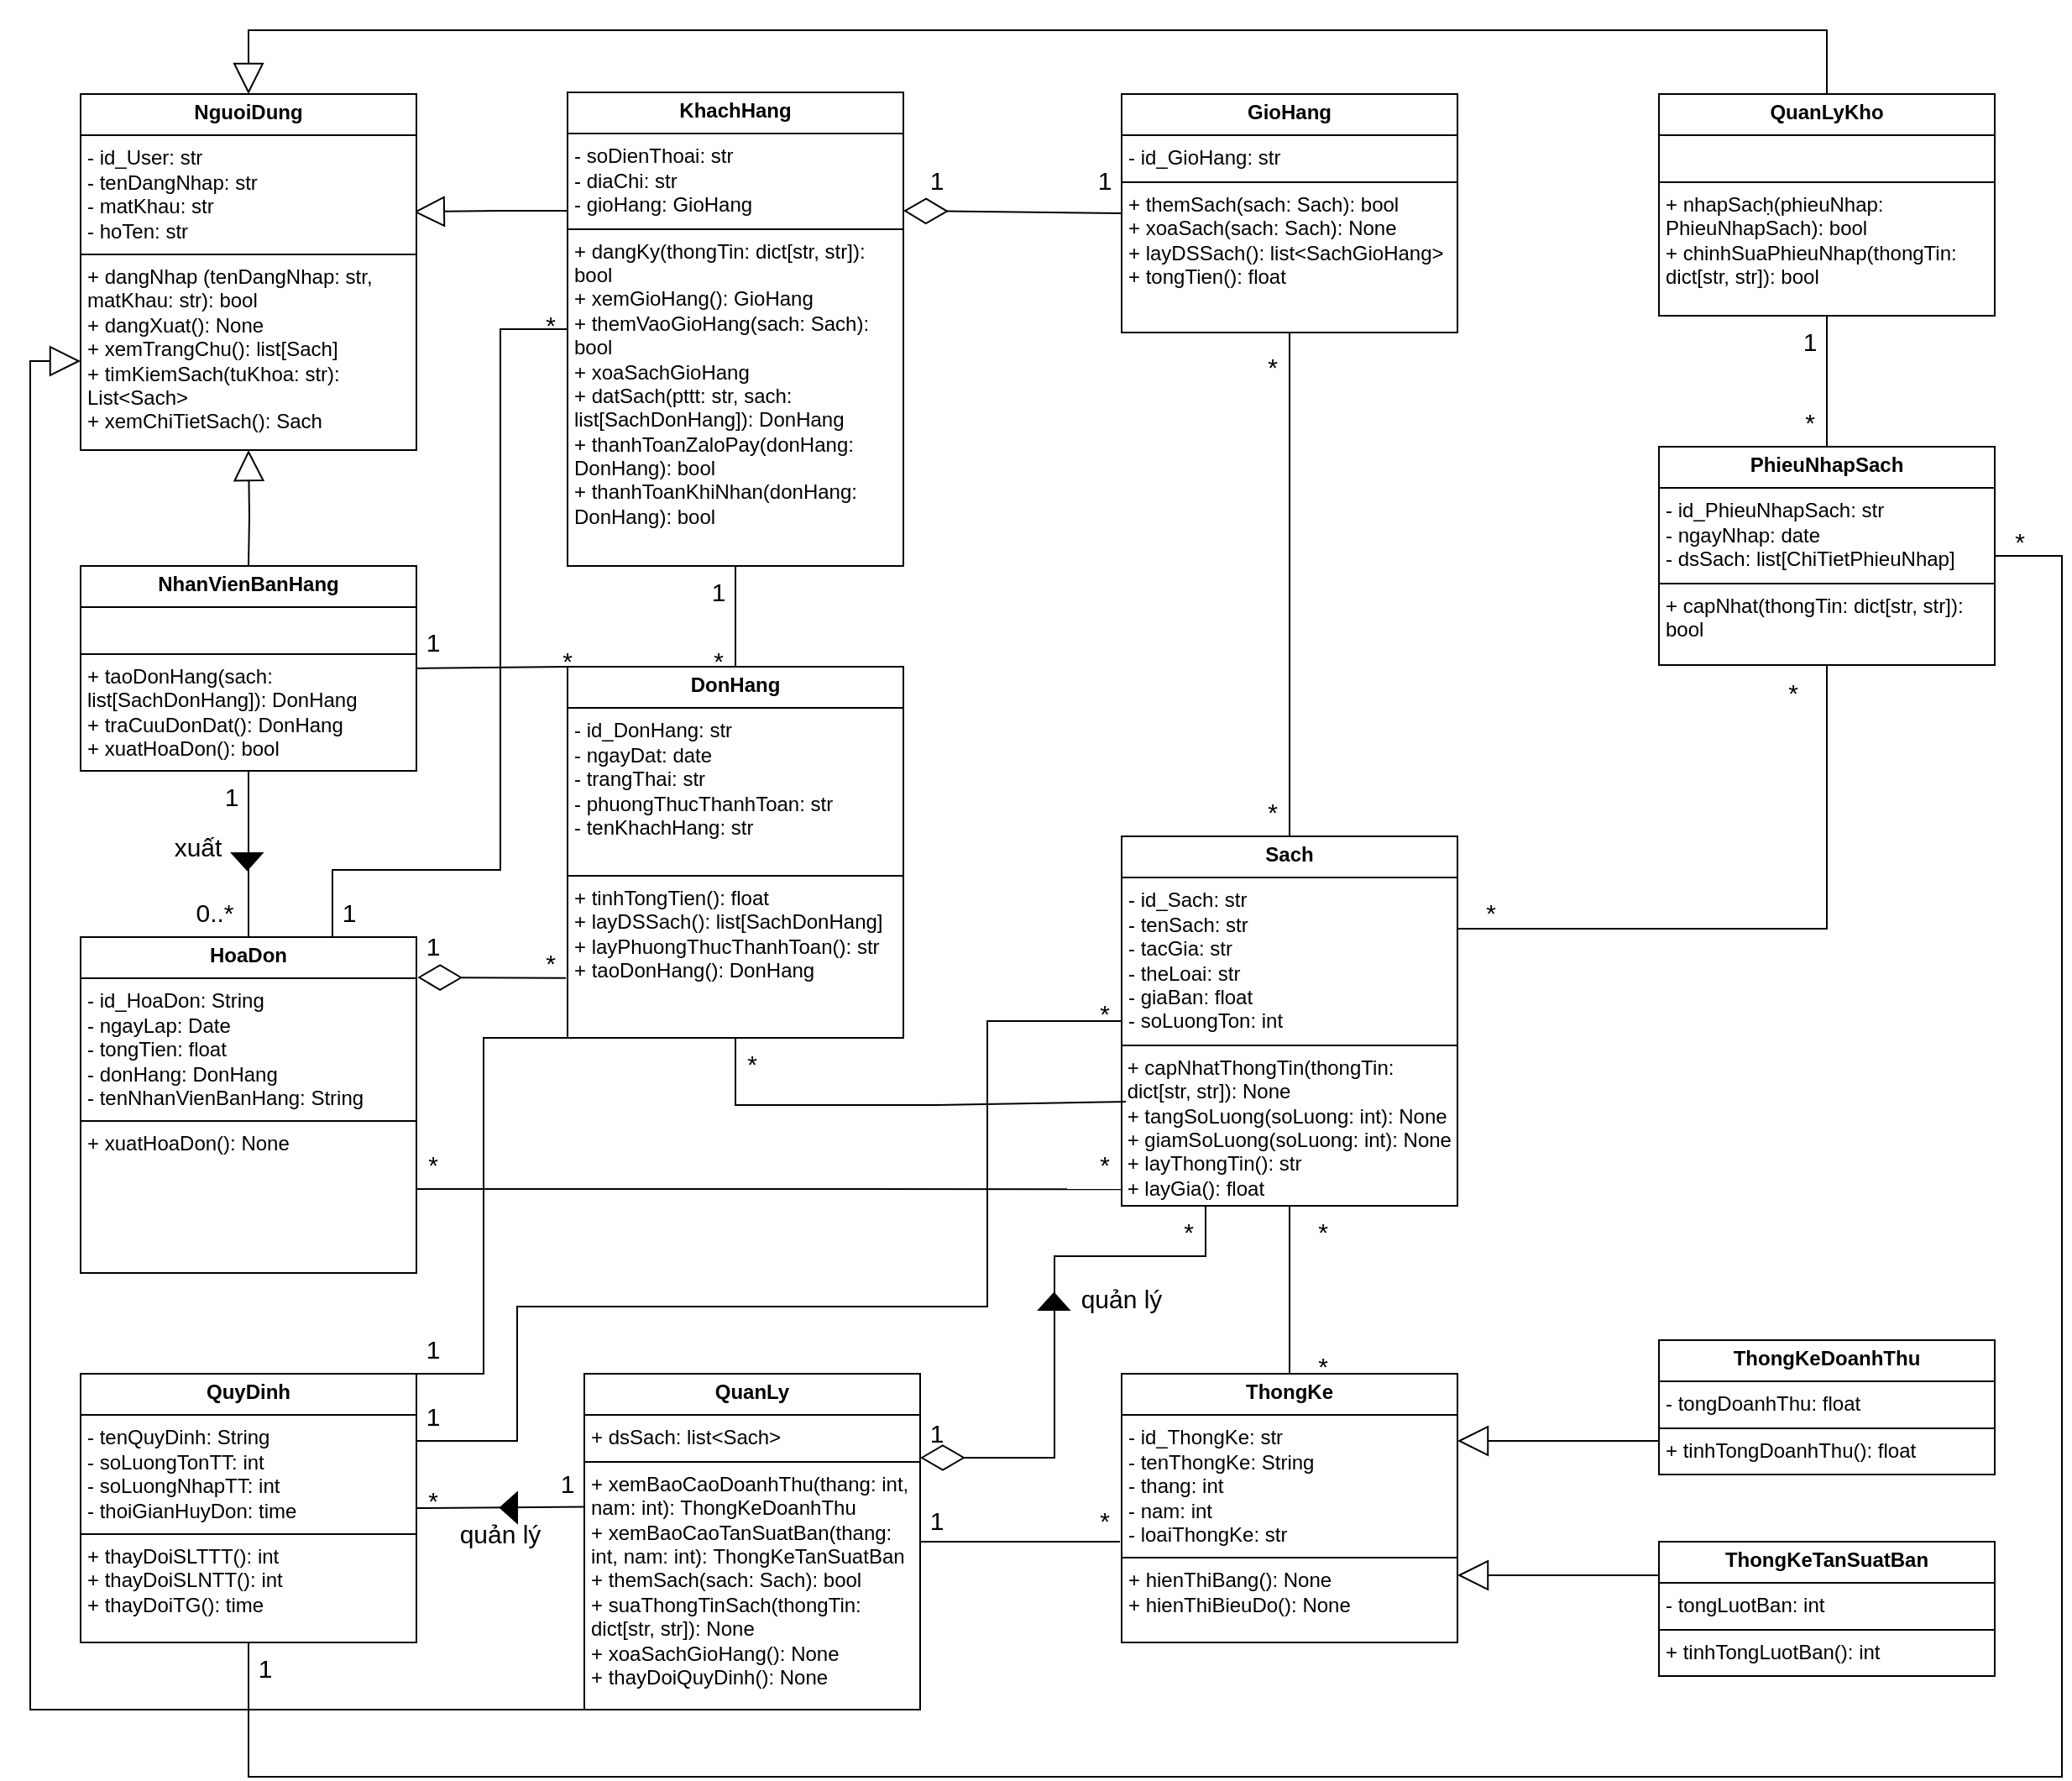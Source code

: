 <mxfile version="26.2.2">
  <diagram id="C5RBs43oDa-KdzZeNtuy" name="Page-1">
    <mxGraphModel dx="-603" dy="688" grid="1" gridSize="10" guides="1" tooltips="1" connect="1" arrows="1" fold="1" page="1" pageScale="1" pageWidth="827" pageHeight="1169" math="0" shadow="0">
      <root>
        <mxCell id="WIyWlLk6GJQsqaUBKTNV-0" />
        <mxCell id="WIyWlLk6GJQsqaUBKTNV-1" parent="WIyWlLk6GJQsqaUBKTNV-0" />
        <mxCell id="4vgag1LEd354TFs-YVUa-22" value="" style="shape=mxgraph.arrows2.wedgeArrow;html=1;bendable=0;startWidth=9;fillColor=strokeColor;defaultFillColor=invert;defaultGradientColor=invert;rounded=0;" parent="WIyWlLk6GJQsqaUBKTNV-1" edge="1">
          <mxGeometry width="100" height="100" relative="1" as="geometry">
            <mxPoint x="1849.17" y="570" as="sourcePoint" />
            <mxPoint x="1849.223" y="580" as="targetPoint" />
          </mxGeometry>
        </mxCell>
        <mxCell id="xS5LXx1YeY_dAVBqfywL-6" style="edgeStyle=orthogonalEdgeStyle;rounded=0;orthogonalLoop=1;jettySize=auto;html=1;endArrow=block;endFill=0;endSize=16;exitX=0;exitY=0.25;exitDx=0;exitDy=0;entryX=0.992;entryY=0.331;entryDx=0;entryDy=0;entryPerimeter=0;" parent="WIyWlLk6GJQsqaUBKTNV-1" source="xS5LXx1YeY_dAVBqfywL-2" target="xS5LXx1YeY_dAVBqfywL-0" edge="1">
          <mxGeometry relative="1" as="geometry">
            <mxPoint x="2087" y="160" as="sourcePoint" />
            <mxPoint x="1972" y="160" as="targetPoint" />
          </mxGeometry>
        </mxCell>
        <mxCell id="xS5LXx1YeY_dAVBqfywL-0" value="&lt;p style=&quot;margin:0px;margin-top:4px;text-align:center;&quot;&gt;&lt;b&gt;NguoiDung&lt;/b&gt;&lt;/p&gt;&lt;hr size=&quot;1&quot; style=&quot;border-style:solid;&quot;&gt;&lt;p style=&quot;margin:0px;margin-left:4px;&quot;&gt;- id_User: str&lt;/p&gt;&lt;p style=&quot;margin:0px;margin-left:4px;&quot;&gt;- tenDangNhap:&amp;nbsp;&lt;span style=&quot;background-color: transparent; color: light-dark(rgb(0, 0, 0), rgb(255, 255, 255));&quot;&gt;str&lt;/span&gt;&lt;/p&gt;&lt;p style=&quot;margin:0px;margin-left:4px;&quot;&gt;- matKhau:&amp;nbsp;&lt;span style=&quot;background-color: transparent; color: light-dark(rgb(0, 0, 0), rgb(255, 255, 255));&quot;&gt;str&lt;/span&gt;&lt;/p&gt;&lt;p style=&quot;margin: 0px 0px 0px 4px;&quot;&gt;- hoTen:&amp;nbsp;&lt;span style=&quot;background-color: transparent; color: light-dark(rgb(0, 0, 0), rgb(255, 255, 255));&quot;&gt;str&lt;/span&gt;&lt;/p&gt;&lt;hr size=&quot;1&quot; style=&quot;border-style:solid;&quot;&gt;&lt;p style=&quot;margin:0px;margin-left:4px;&quot;&gt;+ dangNhap (tenDangNhap: str, matKhau: str): bool&lt;/p&gt;&lt;p style=&quot;margin:0px;margin-left:4px;&quot;&gt;+ dangXuat(): None&lt;/p&gt;&lt;p style=&quot;margin:0px;margin-left:4px;&quot;&gt;+ xemTrangChu(): list[Sach]&lt;/p&gt;&lt;p style=&quot;margin:0px;margin-left:4px;&quot;&gt;+ timKiemSach(tuKhoa: str): List&amp;lt;Sach&amp;gt;&lt;/p&gt;&lt;p style=&quot;margin:0px;margin-left:4px;&quot;&gt;+ xemChiTietSach(): Sach&lt;/p&gt;&lt;p style=&quot;margin:0px;margin-left:4px;&quot;&gt;&lt;br&gt;&lt;/p&gt;" style="verticalAlign=top;align=left;overflow=fill;html=1;whiteSpace=wrap;" parent="WIyWlLk6GJQsqaUBKTNV-1" vertex="1">
          <mxGeometry x="1750" y="118" width="200" height="212" as="geometry" />
        </mxCell>
        <mxCell id="xS5LXx1YeY_dAVBqfywL-2" value="&lt;p style=&quot;margin:0px;margin-top:4px;text-align:center;&quot;&gt;&lt;b&gt;KhachHang&lt;/b&gt;&lt;/p&gt;&lt;hr size=&quot;1&quot; style=&quot;border-style:solid;&quot;&gt;&lt;p style=&quot;margin:0px;margin-left:4px;&quot;&gt;&lt;span style=&quot;background-color: transparent; color: light-dark(rgb(0, 0, 0), rgb(255, 255, 255));&quot;&gt;- soDienThoai:&amp;nbsp;&lt;/span&gt;&lt;span style=&quot;background-color: transparent; color: light-dark(rgb(0, 0, 0), rgb(255, 255, 255));&quot;&gt;str&lt;/span&gt;&lt;/p&gt;&lt;p style=&quot;margin:0px;margin-left:4px;&quot;&gt;- diaChi:&amp;nbsp;&lt;span style=&quot;background-color: transparent; color: light-dark(rgb(0, 0, 0), rgb(255, 255, 255));&quot;&gt;str&lt;/span&gt;&lt;/p&gt;&lt;p style=&quot;margin:0px;margin-left:4px;&quot;&gt;- gioHang: GioHang&lt;/p&gt;&lt;hr size=&quot;1&quot; style=&quot;border-style:solid;&quot;&gt;&lt;p style=&quot;margin:0px;margin-left:4px;&quot;&gt;+ dangKy(thongTin: dict[str, str]): bool&lt;/p&gt;&lt;p style=&quot;margin:0px;margin-left:4px;&quot;&gt;+ xemGioHang(): GioHang&lt;/p&gt;&lt;p style=&quot;margin:0px;margin-left:4px;&quot;&gt;+ themVaoGioHang(sach: Sach): bool&lt;/p&gt;&lt;p style=&quot;margin:0px;margin-left:4px;&quot;&gt;+ xoaSachGioHang&lt;/p&gt;&lt;p style=&quot;margin:0px;margin-left:4px;&quot;&gt;+ datSach(&lt;span style=&quot;background-color: transparent; color: light-dark(rgb(0, 0, 0), rgb(255, 255, 255));&quot;&gt;pttt: str,&amp;nbsp;&lt;/span&gt;&lt;span style=&quot;background-color: transparent; color: light-dark(rgb(0, 0, 0), rgb(255, 255, 255));&quot;&gt;sach: list[SachDonHang]&lt;/span&gt;&lt;span style=&quot;background-color: transparent; color: light-dark(rgb(0, 0, 0), rgb(255, 255, 255));&quot;&gt;): DonHang&lt;/span&gt;&lt;/p&gt;&lt;p style=&quot;margin:0px;margin-left:4px;&quot;&gt;+ thanhToanZaloPay(donHang: DonHang): bool&lt;/p&gt;&lt;p style=&quot;margin:0px;margin-left:4px;&quot;&gt;+ thanhToanKhiNhan(donHang: DonHang): bool&amp;nbsp;&lt;/p&gt;" style="verticalAlign=top;align=left;overflow=fill;html=1;whiteSpace=wrap;" parent="WIyWlLk6GJQsqaUBKTNV-1" vertex="1">
          <mxGeometry x="2040" y="117" width="200" height="282" as="geometry" />
        </mxCell>
        <mxCell id="xS5LXx1YeY_dAVBqfywL-7" value="&lt;p style=&quot;margin:0px;margin-top:4px;text-align:center;&quot;&gt;&lt;b&gt;GioHang&lt;/b&gt;&lt;/p&gt;&lt;hr size=&quot;1&quot; style=&quot;border-style:solid;&quot;&gt;&lt;p style=&quot;margin:0px;margin-left:4px;&quot;&gt;- id_GioHang:&amp;nbsp;&lt;span style=&quot;background-color: transparent; color: light-dark(rgb(0, 0, 0), rgb(255, 255, 255));&quot;&gt;str&lt;/span&gt;&lt;/p&gt;&lt;hr size=&quot;1&quot; style=&quot;border-style:solid;&quot;&gt;&lt;p style=&quot;margin:0px;margin-left:4px;&quot;&gt;+ themSach(sach: Sach): bool&lt;/p&gt;&lt;p style=&quot;margin:0px;margin-left:4px;&quot;&gt;+ xoaSach(sach: Sach):&amp;nbsp;&lt;span style=&quot;background-color: transparent; color: light-dark(rgb(0, 0, 0), rgb(255, 255, 255));&quot;&gt;None&amp;nbsp;&lt;/span&gt;&lt;/p&gt;&lt;p style=&quot;margin:0px;margin-left:4px;&quot;&gt;+ layDSSach(): list&amp;lt;SachGioHang&amp;gt;&lt;/p&gt;&lt;p style=&quot;margin:0px;margin-left:4px;&quot;&gt;+ tongTien(): float&lt;/p&gt;" style="verticalAlign=top;align=left;overflow=fill;html=1;whiteSpace=wrap;" parent="WIyWlLk6GJQsqaUBKTNV-1" vertex="1">
          <mxGeometry x="2370" y="118" width="200" height="142" as="geometry" />
        </mxCell>
        <mxCell id="xS5LXx1YeY_dAVBqfywL-9" value="&lt;p style=&quot;margin:0px;margin-top:4px;text-align:center;&quot;&gt;&lt;b&gt;Sach&lt;/b&gt;&lt;/p&gt;&lt;hr size=&quot;1&quot; style=&quot;border-style:solid;&quot;&gt;&lt;p style=&quot;margin:0px;margin-left:4px;&quot;&gt;- id_Sach: str&lt;/p&gt;&lt;p style=&quot;margin:0px;margin-left:4px;&quot;&gt;- tenSach: str&lt;/p&gt;&lt;p style=&quot;margin:0px;margin-left:4px;&quot;&gt;- tacGia: str&lt;/p&gt;&lt;p style=&quot;margin:0px;margin-left:4px;&quot;&gt;- theLoai: str&lt;/p&gt;&lt;p style=&quot;margin:0px;margin-left:4px;&quot;&gt;- giaBan: float&lt;/p&gt;&lt;p style=&quot;margin:0px;margin-left:4px;&quot;&gt;- soLuongTon: int&lt;/p&gt;&lt;hr size=&quot;1&quot; style=&quot;border-style:solid;&quot;&gt;&lt;span style=&quot;background-color: transparent; color: light-dark(rgb(0, 0, 0), rgb(255, 255, 255));&quot;&gt;&amp;nbsp;+ capNhatThongTin(thongTin:&amp;nbsp; &amp;nbsp;dict[str, str]): None&lt;/span&gt;&lt;div&gt;&lt;span style=&quot;background-color: transparent; color: light-dark(rgb(0, 0, 0), rgb(255, 255, 255));&quot;&gt;&amp;nbsp;+ tangSoLuong(soLuong: int): None&lt;/span&gt;&lt;/div&gt;&lt;div&gt;&lt;span style=&quot;background-color: transparent; color: light-dark(rgb(0, 0, 0), rgb(255, 255, 255));&quot;&gt;&amp;nbsp;+ giamSoLuong(soLuong: int): None&lt;/span&gt;&lt;/div&gt;&lt;div&gt;&lt;span style=&quot;background-color: transparent; color: light-dark(rgb(0, 0, 0), rgb(255, 255, 255));&quot;&gt;&amp;nbsp;+ layThongTin(): str&lt;/span&gt;&lt;/div&gt;&lt;div&gt;&lt;span style=&quot;background-color: transparent; color: light-dark(rgb(0, 0, 0), rgb(255, 255, 255));&quot;&gt;&amp;nbsp;+ layGia(): float&lt;/span&gt;&lt;ul data-end=&quot;1750&quot; data-start=&quot;1565&quot;&gt;&lt;br&gt;&lt;/ul&gt;&lt;/div&gt;" style="verticalAlign=top;align=left;overflow=fill;html=1;whiteSpace=wrap;" parent="WIyWlLk6GJQsqaUBKTNV-1" vertex="1">
          <mxGeometry x="2370" y="560" width="200" height="220" as="geometry" />
        </mxCell>
        <mxCell id="xS5LXx1YeY_dAVBqfywL-10" value="&lt;p style=&quot;margin:0px;margin-top:4px;text-align:center;&quot;&gt;&lt;b&gt;DonHang&lt;/b&gt;&lt;/p&gt;&lt;hr size=&quot;1&quot; style=&quot;border-style:solid;&quot;&gt;&lt;p style=&quot;margin:0px;margin-left:4px;&quot;&gt;- id_DonHang: str&lt;br&gt;&lt;/p&gt;&lt;p style=&quot;margin:0px;margin-left:4px;&quot;&gt;- ngayDat: date&lt;/p&gt;&lt;p style=&quot;margin:0px;margin-left:4px;&quot;&gt;- trangThai:&amp;nbsp;&lt;span style=&quot;background-color: transparent; color: light-dark(rgb(0, 0, 0), rgb(255, 255, 255));&quot;&gt;str&lt;/span&gt;&lt;/p&gt;&lt;p style=&quot;margin:0px;margin-left:4px;&quot;&gt;- phuongThucThanhToan:&amp;nbsp;&lt;span style=&quot;background-color: transparent; color: light-dark(rgb(0, 0, 0), rgb(255, 255, 255));&quot;&gt;str&lt;/span&gt;&lt;/p&gt;&lt;p style=&quot;margin:0px;margin-left:4px;&quot;&gt;- tenKhachHang:&amp;nbsp;&lt;span style=&quot;background-color: transparent; color: light-dark(rgb(0, 0, 0), rgb(255, 255, 255));&quot;&gt;str&lt;/span&gt;&lt;/p&gt;&lt;p style=&quot;margin:0px;margin-left:4px;&quot;&gt;&lt;br&gt;&lt;/p&gt;&lt;hr size=&quot;1&quot; style=&quot;border-style:solid;&quot;&gt;&lt;p style=&quot;margin:0px;margin-left:4px;&quot;&gt;+ tinhTongTien(): float&lt;/p&gt;&lt;p style=&quot;margin:0px;margin-left:4px;&quot;&gt;+ layDSSach(): list[SachDonHang]&lt;/p&gt;&lt;p style=&quot;margin:0px;margin-left:4px;&quot;&gt;+ layPhuongThucThanhToan(): str&amp;nbsp;&lt;/p&gt;&lt;p style=&quot;margin:0px;margin-left:4px;&quot;&gt;+ taoDonHang(): DonHang&lt;/p&gt;" style="verticalAlign=top;align=left;overflow=fill;html=1;whiteSpace=wrap;" parent="WIyWlLk6GJQsqaUBKTNV-1" vertex="1">
          <mxGeometry x="2040" y="459" width="200" height="221" as="geometry" />
        </mxCell>
        <mxCell id="xS5LXx1YeY_dAVBqfywL-11" value="&lt;p style=&quot;margin:0px;margin-top:4px;text-align:center;&quot;&gt;&lt;b&gt;NhanVienBanHang&lt;/b&gt;&lt;/p&gt;&lt;hr size=&quot;1&quot; style=&quot;border-style:solid;&quot;&gt;&lt;p style=&quot;margin:0px;margin-left:4px;&quot;&gt;&lt;br&gt;&lt;/p&gt;&lt;hr size=&quot;1&quot; style=&quot;border-style:solid;&quot;&gt;&lt;p style=&quot;margin:0px;margin-left:4px;&quot;&gt;+ taoDonHang(sach: list[SachDonHang]): DonHang&lt;/p&gt;&lt;p style=&quot;margin:0px;margin-left:4px;&quot;&gt;+ traCuuDonDat(): DonHang&lt;/p&gt;&lt;p style=&quot;margin:0px;margin-left:4px;&quot;&gt;+ xuatHoaDon(): bool&lt;/p&gt;" style="verticalAlign=top;align=left;overflow=fill;html=1;whiteSpace=wrap;" parent="WIyWlLk6GJQsqaUBKTNV-1" vertex="1">
          <mxGeometry x="1750" y="399" width="200" height="122" as="geometry" />
        </mxCell>
        <mxCell id="xS5LXx1YeY_dAVBqfywL-14" style="edgeStyle=orthogonalEdgeStyle;rounded=0;orthogonalLoop=1;jettySize=auto;html=1;endArrow=block;endFill=0;endSize=16;exitX=0.5;exitY=0;exitDx=0;exitDy=0;entryX=0.5;entryY=1;entryDx=0;entryDy=0;" parent="WIyWlLk6GJQsqaUBKTNV-1" target="xS5LXx1YeY_dAVBqfywL-0" edge="1">
          <mxGeometry relative="1" as="geometry">
            <mxPoint x="1850" y="399" as="sourcePoint" />
            <mxPoint x="1850" y="330" as="targetPoint" />
          </mxGeometry>
        </mxCell>
        <mxCell id="xS5LXx1YeY_dAVBqfywL-16" value="&lt;p style=&quot;margin:0px;margin-top:4px;text-align:center;&quot;&gt;&lt;b&gt;PhieuNhapSach&lt;/b&gt;&lt;/p&gt;&lt;hr size=&quot;1&quot; style=&quot;border-style:solid;&quot;&gt;&lt;p style=&quot;margin:0px;margin-left:4px;&quot;&gt;- id_PhieuNhapSach:&amp;nbsp;&lt;span style=&quot;background-color: transparent; color: light-dark(rgb(0, 0, 0), rgb(255, 255, 255));&quot;&gt;str&lt;/span&gt;&lt;br&gt;&lt;/p&gt;&lt;p style=&quot;margin:0px;margin-left:4px;&quot;&gt;- ngayNhap: date&lt;/p&gt;&lt;p style=&quot;margin:0px;margin-left:4px;&quot;&gt;- dsSach: list[ChiTietPhieuNhap]&lt;/p&gt;&lt;hr size=&quot;1&quot; style=&quot;border-style:solid;&quot;&gt;&lt;p style=&quot;margin:0px;margin-left:4px;&quot;&gt;+ capNhat(thongTin: dict[str, str]): bool&lt;/p&gt;" style="verticalAlign=top;align=left;overflow=fill;html=1;whiteSpace=wrap;" parent="WIyWlLk6GJQsqaUBKTNV-1" vertex="1">
          <mxGeometry x="2690" y="328" width="200" height="130" as="geometry" />
        </mxCell>
        <mxCell id="4vgag1LEd354TFs-YVUa-0" value="&lt;p style=&quot;margin:0px;margin-top:4px;text-align:center;&quot;&gt;&lt;b&gt;QuanLyKho&lt;/b&gt;&lt;/p&gt;&lt;hr size=&quot;1&quot; style=&quot;border-style:solid;&quot;&gt;&lt;p style=&quot;margin:0px;margin-left:4px;&quot;&gt;&lt;br&gt;&lt;/p&gt;&lt;hr size=&quot;1&quot; style=&quot;border-style:solid;&quot;&gt;&lt;p style=&quot;margin:0px;margin-left:4px;&quot;&gt;+ nhapSacḥ(phieuNhap: PhieuNhapSach): bool&lt;/p&gt;&lt;p style=&quot;margin:0px;margin-left:4px;&quot;&gt;+ chinhSuaPhieuNhap(thongTin: dict[str, str]): bool&lt;/p&gt;&lt;p style=&quot;margin:0px;margin-left:4px;&quot;&gt;&lt;br&gt;&lt;/p&gt;" style="verticalAlign=top;align=left;overflow=fill;html=1;whiteSpace=wrap;" parent="WIyWlLk6GJQsqaUBKTNV-1" vertex="1">
          <mxGeometry x="2690" y="118" width="200" height="132" as="geometry" />
        </mxCell>
        <mxCell id="4vgag1LEd354TFs-YVUa-1" value="&lt;p style=&quot;margin:0px;margin-top:4px;text-align:center;&quot;&gt;&lt;b&gt;HoaDon&lt;/b&gt;&lt;/p&gt;&lt;hr size=&quot;1&quot; style=&quot;border-style:solid;&quot;&gt;&lt;p style=&quot;margin:0px;margin-left:4px;&quot;&gt;- id_HoaDon: String&lt;br&gt;&lt;/p&gt;&lt;p style=&quot;margin:0px;margin-left:4px;&quot;&gt;- ngayLap: Date&lt;/p&gt;&lt;p style=&quot;margin:0px;margin-left:4px;&quot;&gt;- tongTien: float&lt;/p&gt;&lt;p style=&quot;margin:0px;margin-left:4px;&quot;&gt;- donHang: DonHang&lt;/p&gt;&lt;p style=&quot;margin:0px;margin-left:4px;&quot;&gt;- tenNhanVienBanHang: String&lt;/p&gt;&lt;hr size=&quot;1&quot; style=&quot;border-style:solid;&quot;&gt;&lt;p style=&quot;margin:0px;margin-left:4px;&quot;&gt;+ xuatHoaDon(): None&lt;/p&gt;" style="verticalAlign=top;align=left;overflow=fill;html=1;whiteSpace=wrap;" parent="WIyWlLk6GJQsqaUBKTNV-1" vertex="1">
          <mxGeometry x="1750" y="620" width="200" height="200" as="geometry" />
        </mxCell>
        <mxCell id="4vgag1LEd354TFs-YVUa-5" value="&lt;p style=&quot;margin:0px;margin-top:4px;text-align:center;&quot;&gt;&lt;b&gt;QuanLy&lt;/b&gt;&lt;/p&gt;&lt;hr size=&quot;1&quot; style=&quot;border-style:solid;&quot;&gt;&lt;p style=&quot;margin:0px;margin-left:4px;&quot;&gt;+ dsSach: list&amp;lt;Sach&amp;gt;&lt;/p&gt;&lt;hr size=&quot;1&quot; style=&quot;border-style:solid;&quot;&gt;&lt;p style=&quot;margin:0px;margin-left:4px;&quot;&gt;+&amp;nbsp;xemBaoCaoDoanhThu(thang: int, nam: int): ThongKeDoanhThu&lt;/p&gt;&lt;p style=&quot;margin:0px;margin-left:4px;&quot;&gt;+ xemBaoCaoTanSuatBan&lt;span style=&quot;background-color: transparent; color: light-dark(rgb(0, 0, 0), rgb(255, 255, 255));&quot;&gt;(thang: int, nam: int):&amp;nbsp;&lt;/span&gt;&lt;span style=&quot;background-color: transparent; color: light-dark(rgb(0, 0, 0), rgb(255, 255, 255));&quot;&gt;ThongKe&lt;/span&gt;&lt;span style=&quot;background-color: transparent; color: light-dark(rgb(0, 0, 0), rgb(255, 255, 255));&quot;&gt;TanSuatBan&lt;/span&gt;&lt;/p&gt;&lt;p style=&quot;margin: 0px 0px 0px 4px;&quot;&gt;+ themSach(sach: Sach): bool&lt;/p&gt;&lt;p style=&quot;margin: 0px 0px 0px 4px;&quot;&gt;+ suaThongTinSach(thongTin: &lt;span style=&quot;background-color: transparent; color: light-dark(rgb(0, 0, 0), rgb(255, 255, 255));&quot;&gt;dict[str, str]&lt;/span&gt;&lt;span style=&quot;background-color: transparent; color: light-dark(rgb(0, 0, 0), rgb(255, 255, 255));&quot;&gt;): None&lt;/span&gt;&lt;/p&gt;&lt;p style=&quot;margin: 0px 0px 0px 4px;&quot;&gt;+ xoaSachGioHang(): None&lt;/p&gt;&lt;p style=&quot;margin: 0px 0px 0px 4px;&quot;&gt;+ thayDoiQuyDinh(): None&amp;nbsp;&lt;/p&gt;" style="verticalAlign=top;align=left;overflow=fill;html=1;whiteSpace=wrap;" parent="WIyWlLk6GJQsqaUBKTNV-1" vertex="1">
          <mxGeometry x="2050" y="880" width="200" height="200" as="geometry" />
        </mxCell>
        <mxCell id="4vgag1LEd354TFs-YVUa-6" value="&lt;p style=&quot;margin:0px;margin-top:4px;text-align:center;&quot;&gt;&lt;b&gt;ThongKe&lt;/b&gt;&lt;/p&gt;&lt;hr size=&quot;1&quot; style=&quot;border-style:solid;&quot;&gt;&lt;p style=&quot;margin:0px;margin-left:4px;&quot;&gt;- id_ThongKe: str&lt;/p&gt;&lt;p style=&quot;margin:0px;margin-left:4px;&quot;&gt;- tenThongKe: String&lt;/p&gt;&lt;p style=&quot;margin:0px;margin-left:4px;&quot;&gt;- thang: int&lt;/p&gt;&lt;p style=&quot;margin:0px;margin-left:4px;&quot;&gt;- nam: int&lt;/p&gt;&lt;p style=&quot;margin:0px;margin-left:4px;&quot;&gt;- loaiThongKe: str&lt;/p&gt;&lt;hr size=&quot;1&quot; style=&quot;border-style:solid;&quot;&gt;&lt;p style=&quot;margin:0px;margin-left:4px;&quot;&gt;+ hienThiBang(): None&lt;/p&gt;&lt;p style=&quot;margin:0px;margin-left:4px;&quot;&gt;+ hienThiBieuDo(): None&lt;/p&gt;" style="verticalAlign=top;align=left;overflow=fill;html=1;whiteSpace=wrap;" parent="WIyWlLk6GJQsqaUBKTNV-1" vertex="1">
          <mxGeometry x="2370" y="880" width="200" height="160" as="geometry" />
        </mxCell>
        <mxCell id="4vgag1LEd354TFs-YVUa-23" value="" style="shape=mxgraph.arrows2.wedgeArrow;html=1;bendable=0;startWidth=9;fillColor=strokeColor;defaultFillColor=invert;defaultGradientColor=invert;rounded=0;" parent="WIyWlLk6GJQsqaUBKTNV-1" edge="1">
          <mxGeometry width="100" height="100" relative="1" as="geometry">
            <mxPoint x="2010.003" y="959.778" as="sourcePoint" />
            <mxPoint x="1999.95" y="959.778" as="targetPoint" />
          </mxGeometry>
        </mxCell>
        <mxCell id="4vgag1LEd354TFs-YVUa-24" value="&lt;font style=&quot;font-size: 15px;&quot;&gt;1&lt;/font&gt;" style="text;html=1;align=center;verticalAlign=middle;whiteSpace=wrap;rounded=0;" parent="WIyWlLk6GJQsqaUBKTNV-1" vertex="1">
          <mxGeometry x="1810" y="521" width="60" height="30" as="geometry" />
        </mxCell>
        <mxCell id="4vgag1LEd354TFs-YVUa-25" value="&lt;font style=&quot;font-size: 15px;&quot;&gt;0..*&lt;/font&gt;" style="text;html=1;align=center;verticalAlign=middle;whiteSpace=wrap;rounded=0;" parent="WIyWlLk6GJQsqaUBKTNV-1" vertex="1">
          <mxGeometry x="1800" y="590" width="60" height="30" as="geometry" />
        </mxCell>
        <mxCell id="4vgag1LEd354TFs-YVUa-26" value="&lt;span style=&quot;font-size: 15px;&quot;&gt;xuất&lt;/span&gt;" style="text;html=1;align=center;verticalAlign=middle;whiteSpace=wrap;rounded=0;" parent="WIyWlLk6GJQsqaUBKTNV-1" vertex="1">
          <mxGeometry x="1790" y="551" width="60" height="30" as="geometry" />
        </mxCell>
        <mxCell id="4vgag1LEd354TFs-YVUa-27" value="" style="endArrow=none;html=1;rounded=0;exitX=0.5;exitY=1;exitDx=0;exitDy=0;entryX=0.5;entryY=0;entryDx=0;entryDy=0;" parent="WIyWlLk6GJQsqaUBKTNV-1" source="xS5LXx1YeY_dAVBqfywL-11" target="4vgag1LEd354TFs-YVUa-1" edge="1">
          <mxGeometry width="50" height="50" relative="1" as="geometry">
            <mxPoint x="2130" y="660" as="sourcePoint" />
            <mxPoint x="2180" y="610" as="targetPoint" />
          </mxGeometry>
        </mxCell>
        <mxCell id="4vgag1LEd354TFs-YVUa-30" value="" style="endArrow=diamondThin;endFill=0;endSize=24;html=1;rounded=0;exitX=0;exitY=0.5;exitDx=0;exitDy=0;entryX=1;entryY=0.25;entryDx=0;entryDy=0;" parent="WIyWlLk6GJQsqaUBKTNV-1" source="xS5LXx1YeY_dAVBqfywL-7" target="xS5LXx1YeY_dAVBqfywL-2" edge="1">
          <mxGeometry width="160" relative="1" as="geometry">
            <mxPoint x="2250" y="290" as="sourcePoint" />
            <mxPoint x="2280" y="190" as="targetPoint" />
          </mxGeometry>
        </mxCell>
        <mxCell id="4vgag1LEd354TFs-YVUa-31" style="edgeStyle=orthogonalEdgeStyle;rounded=0;orthogonalLoop=1;jettySize=auto;html=1;endArrow=block;endFill=0;endSize=16;entryX=0.5;entryY=0;entryDx=0;entryDy=0;exitX=0.5;exitY=0;exitDx=0;exitDy=0;" parent="WIyWlLk6GJQsqaUBKTNV-1" source="4vgag1LEd354TFs-YVUa-0" target="xS5LXx1YeY_dAVBqfywL-0" edge="1">
          <mxGeometry relative="1" as="geometry">
            <mxPoint x="2820" y="100" as="sourcePoint" />
            <mxPoint x="1850" y="110" as="targetPoint" />
            <Array as="points">
              <mxPoint x="2790" y="80" />
              <mxPoint x="1850" y="80" />
            </Array>
          </mxGeometry>
        </mxCell>
        <mxCell id="4vgag1LEd354TFs-YVUa-32" value="" style="endArrow=none;html=1;rounded=0;exitX=0.5;exitY=1;exitDx=0;exitDy=0;entryX=0.5;entryY=0;entryDx=0;entryDy=0;" parent="WIyWlLk6GJQsqaUBKTNV-1" source="xS5LXx1YeY_dAVBqfywL-7" target="xS5LXx1YeY_dAVBqfywL-9" edge="1">
          <mxGeometry width="50" height="50" relative="1" as="geometry">
            <mxPoint x="2470" y="480" as="sourcePoint" />
            <mxPoint x="2430" y="430" as="targetPoint" />
          </mxGeometry>
        </mxCell>
        <mxCell id="4vgag1LEd354TFs-YVUa-33" value="" style="endArrow=none;html=1;rounded=0;exitX=0.5;exitY=1;exitDx=0;exitDy=0;entryX=0.5;entryY=0;entryDx=0;entryDy=0;" parent="WIyWlLk6GJQsqaUBKTNV-1" source="xS5LXx1YeY_dAVBqfywL-2" target="xS5LXx1YeY_dAVBqfywL-10" edge="1">
          <mxGeometry width="50" height="50" relative="1" as="geometry">
            <mxPoint x="2090" y="320" as="sourcePoint" />
            <mxPoint x="2140" y="270" as="targetPoint" />
          </mxGeometry>
        </mxCell>
        <mxCell id="4vgag1LEd354TFs-YVUa-35" value="" style="endArrow=none;html=1;rounded=0;exitX=1;exitY=0.5;exitDx=0;exitDy=0;entryX=0;entryY=0;entryDx=0;entryDy=0;" parent="WIyWlLk6GJQsqaUBKTNV-1" source="xS5LXx1YeY_dAVBqfywL-11" target="xS5LXx1YeY_dAVBqfywL-10" edge="1">
          <mxGeometry width="50" height="50" relative="1" as="geometry">
            <mxPoint x="2090" y="560" as="sourcePoint" />
            <mxPoint x="2020" y="540" as="targetPoint" />
          </mxGeometry>
        </mxCell>
        <mxCell id="mr91Y3QKC5oN6nfLGOrs-1" style="edgeStyle=orthogonalEdgeStyle;rounded=0;orthogonalLoop=1;jettySize=auto;html=1;endArrow=block;endFill=0;endSize=16;exitX=0;exitY=1;exitDx=0;exitDy=0;entryX=0;entryY=0.75;entryDx=0;entryDy=0;" parent="WIyWlLk6GJQsqaUBKTNV-1" source="4vgag1LEd354TFs-YVUa-5" target="xS5LXx1YeY_dAVBqfywL-0" edge="1">
          <mxGeometry relative="1" as="geometry">
            <mxPoint x="1860" y="409" as="sourcePoint" />
            <mxPoint x="1860" y="340" as="targetPoint" />
            <Array as="points">
              <mxPoint x="1720" y="1080" />
              <mxPoint x="1720" y="277" />
            </Array>
          </mxGeometry>
        </mxCell>
        <mxCell id="mr91Y3QKC5oN6nfLGOrs-3" value="&lt;p style=&quot;margin:0px;margin-top:4px;text-align:center;&quot;&gt;&lt;b&gt;ThongKeDoanhThu&lt;/b&gt;&lt;/p&gt;&lt;hr size=&quot;1&quot; style=&quot;border-style:solid;&quot;&gt;&lt;p style=&quot;margin:0px;margin-left:4px;&quot;&gt;- tongDoanhThu:&lt;span style=&quot;background-color: transparent; color: light-dark(rgb(0, 0, 0), rgb(255, 255, 255));&quot;&gt;&amp;nbsp;float&lt;/span&gt;&lt;/p&gt;&lt;hr size=&quot;1&quot; style=&quot;border-style:solid;&quot;&gt;&lt;p style=&quot;margin:0px;margin-left:4px;&quot;&gt;+ tinhTongDoanhThu(): float&lt;/p&gt;" style="verticalAlign=top;align=left;overflow=fill;html=1;whiteSpace=wrap;" parent="WIyWlLk6GJQsqaUBKTNV-1" vertex="1">
          <mxGeometry x="2690" y="860" width="200" height="80" as="geometry" />
        </mxCell>
        <mxCell id="mr91Y3QKC5oN6nfLGOrs-4" value="&lt;p style=&quot;margin:0px;margin-top:4px;text-align:center;&quot;&gt;&lt;b&gt;ThongKeTanSuatBan&lt;/b&gt;&lt;/p&gt;&lt;hr size=&quot;1&quot; style=&quot;border-style:solid;&quot;&gt;&lt;p style=&quot;margin:0px;margin-left:4px;&quot;&gt;- tongLuotBan: int&lt;/p&gt;&lt;hr size=&quot;1&quot; style=&quot;border-style:solid;&quot;&gt;&lt;p style=&quot;margin:0px;margin-left:4px;&quot;&gt;+ tinhTongLuotBan(): int&lt;/p&gt;" style="verticalAlign=top;align=left;overflow=fill;html=1;whiteSpace=wrap;" parent="WIyWlLk6GJQsqaUBKTNV-1" vertex="1">
          <mxGeometry x="2690" y="980" width="200" height="80" as="geometry" />
        </mxCell>
        <mxCell id="mr91Y3QKC5oN6nfLGOrs-5" style="edgeStyle=orthogonalEdgeStyle;rounded=0;orthogonalLoop=1;jettySize=auto;html=1;endArrow=block;endFill=0;endSize=16;exitX=0;exitY=0.75;exitDx=0;exitDy=0;entryX=1;entryY=0.25;entryDx=0;entryDy=0;" parent="WIyWlLk6GJQsqaUBKTNV-1" source="mr91Y3QKC5oN6nfLGOrs-3" target="4vgag1LEd354TFs-YVUa-6" edge="1">
          <mxGeometry relative="1" as="geometry">
            <mxPoint x="1860" y="409" as="sourcePoint" />
            <mxPoint x="1860" y="340" as="targetPoint" />
          </mxGeometry>
        </mxCell>
        <mxCell id="mr91Y3QKC5oN6nfLGOrs-6" style="edgeStyle=orthogonalEdgeStyle;rounded=0;orthogonalLoop=1;jettySize=auto;html=1;endArrow=block;endFill=0;endSize=16;entryX=1;entryY=0.75;entryDx=0;entryDy=0;exitX=0;exitY=0.25;exitDx=0;exitDy=0;" parent="WIyWlLk6GJQsqaUBKTNV-1" source="mr91Y3QKC5oN6nfLGOrs-4" target="4vgag1LEd354TFs-YVUa-6" edge="1">
          <mxGeometry relative="1" as="geometry">
            <mxPoint x="2680" y="1000" as="sourcePoint" />
            <mxPoint x="2580" y="930" as="targetPoint" />
            <Array as="points" />
          </mxGeometry>
        </mxCell>
        <mxCell id="mr91Y3QKC5oN6nfLGOrs-9" value="" style="endArrow=none;html=1;rounded=0;exitX=1;exitY=0.25;exitDx=0;exitDy=0;entryX=0.5;entryY=1;entryDx=0;entryDy=0;edgeStyle=orthogonalEdgeStyle;" parent="WIyWlLk6GJQsqaUBKTNV-1" source="xS5LXx1YeY_dAVBqfywL-9" target="xS5LXx1YeY_dAVBqfywL-16" edge="1">
          <mxGeometry width="50" height="50" relative="1" as="geometry">
            <mxPoint x="2480" y="490" as="sourcePoint" />
            <mxPoint x="2690" y="614.5" as="targetPoint" />
          </mxGeometry>
        </mxCell>
        <mxCell id="mr91Y3QKC5oN6nfLGOrs-10" value="" style="endArrow=none;html=1;rounded=0;exitX=0.5;exitY=0;exitDx=0;exitDy=0;entryX=0.5;entryY=1;entryDx=0;entryDy=0;" parent="WIyWlLk6GJQsqaUBKTNV-1" source="4vgag1LEd354TFs-YVUa-6" target="xS5LXx1YeY_dAVBqfywL-9" edge="1">
          <mxGeometry width="50" height="50" relative="1" as="geometry">
            <mxPoint x="2580" y="625" as="sourcePoint" />
            <mxPoint x="2690" y="723" as="targetPoint" />
          </mxGeometry>
        </mxCell>
        <mxCell id="mr91Y3QKC5oN6nfLGOrs-14" value="&lt;font style=&quot;font-size: 15px;&quot;&gt;1&lt;/font&gt;" style="text;html=1;align=center;verticalAlign=middle;whiteSpace=wrap;rounded=0;" parent="WIyWlLk6GJQsqaUBKTNV-1" vertex="1">
          <mxGeometry x="2100" y="399" width="60" height="30" as="geometry" />
        </mxCell>
        <mxCell id="mr91Y3QKC5oN6nfLGOrs-16" value="&lt;font style=&quot;font-size: 15px;&quot;&gt;*&lt;/font&gt;" style="text;html=1;align=center;verticalAlign=middle;whiteSpace=wrap;rounded=0;" parent="WIyWlLk6GJQsqaUBKTNV-1" vertex="1">
          <mxGeometry x="2100" y="440" width="60" height="30" as="geometry" />
        </mxCell>
        <mxCell id="mr91Y3QKC5oN6nfLGOrs-19" value="&lt;font style=&quot;font-size: 15px;&quot;&gt;1&lt;/font&gt;" style="text;html=1;align=center;verticalAlign=middle;whiteSpace=wrap;rounded=0;" parent="WIyWlLk6GJQsqaUBKTNV-1" vertex="1">
          <mxGeometry x="2230" y="154" width="60" height="30" as="geometry" />
        </mxCell>
        <mxCell id="mr91Y3QKC5oN6nfLGOrs-20" value="&lt;font style=&quot;font-size: 15px;&quot;&gt;1&lt;/font&gt;" style="text;html=1;align=center;verticalAlign=middle;whiteSpace=wrap;rounded=0;" parent="WIyWlLk6GJQsqaUBKTNV-1" vertex="1">
          <mxGeometry x="2330" y="154" width="60" height="30" as="geometry" />
        </mxCell>
        <mxCell id="mr91Y3QKC5oN6nfLGOrs-24" value="&lt;font style=&quot;font-size: 15px;&quot;&gt;*&lt;/font&gt;" style="text;html=1;align=center;verticalAlign=middle;whiteSpace=wrap;rounded=0;" parent="WIyWlLk6GJQsqaUBKTNV-1" vertex="1">
          <mxGeometry x="2430" y="530" width="60" height="30" as="geometry" />
        </mxCell>
        <mxCell id="mr91Y3QKC5oN6nfLGOrs-26" value="" style="endArrow=none;html=1;rounded=0;entryX=0.013;entryY=0.718;entryDx=0;entryDy=0;entryPerimeter=0;exitX=0.5;exitY=1;exitDx=0;exitDy=0;" parent="WIyWlLk6GJQsqaUBKTNV-1" source="xS5LXx1YeY_dAVBqfywL-10" target="xS5LXx1YeY_dAVBqfywL-9" edge="1">
          <mxGeometry width="50" height="50" relative="1" as="geometry">
            <mxPoint x="2140" y="770" as="sourcePoint" />
            <mxPoint x="2360" y="530" as="targetPoint" />
            <Array as="points">
              <mxPoint x="2140" y="720" />
              <mxPoint x="2260" y="720" />
            </Array>
          </mxGeometry>
        </mxCell>
        <mxCell id="mr91Y3QKC5oN6nfLGOrs-27" value="" style="endArrow=diamondThin;endFill=0;endSize=24;html=1;rounded=0;entryX=1;entryY=0.25;entryDx=0;entryDy=0;exitX=0.25;exitY=1;exitDx=0;exitDy=0;" parent="WIyWlLk6GJQsqaUBKTNV-1" source="xS5LXx1YeY_dAVBqfywL-9" target="4vgag1LEd354TFs-YVUa-5" edge="1">
          <mxGeometry width="160" relative="1" as="geometry">
            <mxPoint x="2260" y="750" as="sourcePoint" />
            <mxPoint x="2420" y="750" as="targetPoint" />
            <Array as="points">
              <mxPoint x="2420" y="810" />
              <mxPoint x="2330" y="810" />
              <mxPoint x="2330" y="930" />
            </Array>
          </mxGeometry>
        </mxCell>
        <mxCell id="mr91Y3QKC5oN6nfLGOrs-28" value="" style="shape=mxgraph.arrows2.wedgeArrow;html=1;bendable=0;startWidth=9;fillColor=strokeColor;defaultFillColor=invert;defaultGradientColor=invert;rounded=0;" parent="WIyWlLk6GJQsqaUBKTNV-1" edge="1">
          <mxGeometry width="100" height="100" relative="1" as="geometry">
            <mxPoint x="2329.68" y="842" as="sourcePoint" />
            <mxPoint x="2329.733" y="832" as="targetPoint" />
          </mxGeometry>
        </mxCell>
        <mxCell id="mr91Y3QKC5oN6nfLGOrs-29" value="&lt;span style=&quot;font-size: 15px;&quot;&gt;quản lý&lt;/span&gt;" style="text;html=1;align=center;verticalAlign=middle;whiteSpace=wrap;rounded=0;" parent="WIyWlLk6GJQsqaUBKTNV-1" vertex="1">
          <mxGeometry x="2340" y="820" width="60" height="30" as="geometry" />
        </mxCell>
        <mxCell id="mr91Y3QKC5oN6nfLGOrs-30" value="&lt;font style=&quot;font-size: 15px;&quot;&gt;1&lt;/font&gt;" style="text;html=1;align=center;verticalAlign=middle;whiteSpace=wrap;rounded=0;" parent="WIyWlLk6GJQsqaUBKTNV-1" vertex="1">
          <mxGeometry x="2230" y="900" width="60" height="30" as="geometry" />
        </mxCell>
        <mxCell id="mr91Y3QKC5oN6nfLGOrs-31" value="&lt;font style=&quot;font-size: 15px;&quot;&gt;*&lt;/font&gt;" style="text;html=1;align=center;verticalAlign=middle;whiteSpace=wrap;rounded=0;" parent="WIyWlLk6GJQsqaUBKTNV-1" vertex="1">
          <mxGeometry x="2380" y="780" width="60" height="30" as="geometry" />
        </mxCell>
        <mxCell id="mr91Y3QKC5oN6nfLGOrs-36" value="&lt;font style=&quot;font-size: 15px;&quot;&gt;*&lt;/font&gt;" style="text;html=1;align=center;verticalAlign=middle;whiteSpace=wrap;rounded=0;" parent="WIyWlLk6GJQsqaUBKTNV-1" vertex="1">
          <mxGeometry x="1930" y="740" width="60" height="30" as="geometry" />
        </mxCell>
        <mxCell id="mr91Y3QKC5oN6nfLGOrs-40" value="&lt;p style=&quot;margin:0px;margin-top:4px;text-align:center;&quot;&gt;&lt;b&gt;QuyDinh&lt;/b&gt;&lt;/p&gt;&lt;hr size=&quot;1&quot; style=&quot;border-style:solid;&quot;&gt;&lt;p style=&quot;margin:0px;margin-left:4px;&quot;&gt;- tenQuyDinh: String&lt;/p&gt;&lt;p style=&quot;margin:0px;margin-left:4px;&quot;&gt;- soLuongTonTT: int&lt;/p&gt;&lt;p style=&quot;margin:0px;margin-left:4px;&quot;&gt;- soLuongNhapTT: int&lt;/p&gt;&lt;p style=&quot;margin:0px;margin-left:4px;&quot;&gt;- thoiGianHuyDon: time&lt;/p&gt;&lt;hr size=&quot;1&quot; style=&quot;border-style:solid;&quot;&gt;&lt;p style=&quot;margin: 0px 0px 0px 4px;&quot;&gt;+ thayDoiSLTTT(): int&lt;/p&gt;&lt;p style=&quot;margin: 0px 0px 0px 4px;&quot;&gt;+ thayDoiSLN&lt;span style=&quot;background-color: transparent; color: light-dark(rgb(0, 0, 0), rgb(255, 255, 255));&quot;&gt;TT(): int&lt;/span&gt;&lt;/p&gt;&lt;p style=&quot;margin: 0px 0px 0px 4px;&quot;&gt;&lt;span style=&quot;background-color: transparent; color: light-dark(rgb(0, 0, 0), rgb(255, 255, 255));&quot;&gt;+ thayDoiTG&lt;/span&gt;&lt;span style=&quot;background-color: transparent; color: light-dark(rgb(0, 0, 0), rgb(255, 255, 255));&quot;&gt;(): time&lt;/span&gt;&lt;/p&gt;" style="verticalAlign=top;align=left;overflow=fill;html=1;whiteSpace=wrap;" parent="WIyWlLk6GJQsqaUBKTNV-1" vertex="1">
          <mxGeometry x="1750" y="880" width="200" height="160" as="geometry" />
        </mxCell>
        <mxCell id="mr91Y3QKC5oN6nfLGOrs-41" value="" style="endArrow=none;html=1;rounded=0;exitX=0.5;exitY=1;exitDx=0;exitDy=0;entryX=0.5;entryY=0;entryDx=0;entryDy=0;" parent="WIyWlLk6GJQsqaUBKTNV-1" source="4vgag1LEd354TFs-YVUa-0" target="xS5LXx1YeY_dAVBqfywL-16" edge="1">
          <mxGeometry width="50" height="50" relative="1" as="geometry">
            <mxPoint x="2580" y="625" as="sourcePoint" />
            <mxPoint x="2700" y="625" as="targetPoint" />
          </mxGeometry>
        </mxCell>
        <mxCell id="mr91Y3QKC5oN6nfLGOrs-42" value="&lt;font style=&quot;font-size: 15px;&quot;&gt;1&lt;/font&gt;" style="text;html=1;align=center;verticalAlign=middle;whiteSpace=wrap;rounded=0;" parent="WIyWlLk6GJQsqaUBKTNV-1" vertex="1">
          <mxGeometry x="2750" y="250" width="60" height="30" as="geometry" />
        </mxCell>
        <mxCell id="mr91Y3QKC5oN6nfLGOrs-46" value="&lt;font style=&quot;font-size: 15px;&quot;&gt;*&lt;/font&gt;" style="text;html=1;align=center;verticalAlign=middle;whiteSpace=wrap;rounded=0;" parent="WIyWlLk6GJQsqaUBKTNV-1" vertex="1">
          <mxGeometry x="2750" y="298" width="60" height="30" as="geometry" />
        </mxCell>
        <mxCell id="mr91Y3QKC5oN6nfLGOrs-49" value="&lt;span style=&quot;font-size: 15px;&quot;&gt;*&lt;/span&gt;" style="text;html=1;align=center;verticalAlign=middle;whiteSpace=wrap;rounded=0;" parent="WIyWlLk6GJQsqaUBKTNV-1" vertex="1">
          <mxGeometry x="2560" y="590" width="60" height="30" as="geometry" />
        </mxCell>
        <mxCell id="mr91Y3QKC5oN6nfLGOrs-50" value="&lt;font style=&quot;font-size: 15px;&quot;&gt;*&lt;/font&gt;" style="text;html=1;align=center;verticalAlign=middle;whiteSpace=wrap;rounded=0;" parent="WIyWlLk6GJQsqaUBKTNV-1" vertex="1">
          <mxGeometry x="2740" y="459" width="60" height="30" as="geometry" />
        </mxCell>
        <mxCell id="mr91Y3QKC5oN6nfLGOrs-52" value="&lt;font style=&quot;font-size: 15px;&quot;&gt;*&lt;/font&gt;" style="text;html=1;align=center;verticalAlign=middle;whiteSpace=wrap;rounded=0;" parent="WIyWlLk6GJQsqaUBKTNV-1" vertex="1">
          <mxGeometry x="2460" y="780" width="60" height="30" as="geometry" />
        </mxCell>
        <mxCell id="mr91Y3QKC5oN6nfLGOrs-54" value="" style="endArrow=none;html=1;rounded=0;exitX=1;exitY=0.5;exitDx=0;exitDy=0;entryX=-0.005;entryY=0.625;entryDx=0;entryDy=0;entryPerimeter=0;" parent="WIyWlLk6GJQsqaUBKTNV-1" source="4vgag1LEd354TFs-YVUa-5" target="4vgag1LEd354TFs-YVUa-6" edge="1">
          <mxGeometry width="50" height="50" relative="1" as="geometry">
            <mxPoint x="2260" y="781" as="sourcePoint" />
            <mxPoint x="2380" y="780" as="targetPoint" />
          </mxGeometry>
        </mxCell>
        <mxCell id="mr91Y3QKC5oN6nfLGOrs-55" value="&lt;font style=&quot;font-size: 15px;&quot;&gt;1&lt;/font&gt;" style="text;html=1;align=center;verticalAlign=middle;whiteSpace=wrap;rounded=0;" parent="WIyWlLk6GJQsqaUBKTNV-1" vertex="1">
          <mxGeometry x="2230" y="952" width="60" height="30" as="geometry" />
        </mxCell>
        <mxCell id="mr91Y3QKC5oN6nfLGOrs-56" value="&lt;font style=&quot;font-size: 15px;&quot;&gt;*&lt;/font&gt;" style="text;html=1;align=center;verticalAlign=middle;whiteSpace=wrap;rounded=0;" parent="WIyWlLk6GJQsqaUBKTNV-1" vertex="1">
          <mxGeometry x="2330" y="952" width="60" height="30" as="geometry" />
        </mxCell>
        <mxCell id="mr91Y3QKC5oN6nfLGOrs-57" value="" style="endArrow=none;html=1;rounded=0;exitX=1;exitY=0.5;exitDx=0;exitDy=0;entryX=-0.001;entryY=0.396;entryDx=0;entryDy=0;entryPerimeter=0;" parent="WIyWlLk6GJQsqaUBKTNV-1" source="mr91Y3QKC5oN6nfLGOrs-40" target="4vgag1LEd354TFs-YVUa-5" edge="1">
          <mxGeometry width="50" height="50" relative="1" as="geometry">
            <mxPoint x="2260" y="990" as="sourcePoint" />
            <mxPoint x="2379" y="990" as="targetPoint" />
          </mxGeometry>
        </mxCell>
        <mxCell id="mr91Y3QKC5oN6nfLGOrs-58" value="&lt;font style=&quot;font-size: 15px;&quot;&gt;1&lt;/font&gt;" style="text;html=1;align=center;verticalAlign=middle;whiteSpace=wrap;rounded=0;" parent="WIyWlLk6GJQsqaUBKTNV-1" vertex="1">
          <mxGeometry x="2010" y="930" width="60" height="30" as="geometry" />
        </mxCell>
        <mxCell id="mr91Y3QKC5oN6nfLGOrs-59" value="&lt;font style=&quot;font-size: 15px;&quot;&gt;*&lt;/font&gt;" style="text;html=1;align=center;verticalAlign=middle;whiteSpace=wrap;rounded=0;" parent="WIyWlLk6GJQsqaUBKTNV-1" vertex="1">
          <mxGeometry x="2330" y="650" width="60" height="30" as="geometry" />
        </mxCell>
        <mxCell id="mr91Y3QKC5oN6nfLGOrs-69" value="" style="endArrow=none;html=1;rounded=0;exitX=1;exitY=0.25;exitDx=0;exitDy=0;entryX=0;entryY=0.5;entryDx=0;entryDy=0;" parent="WIyWlLk6GJQsqaUBKTNV-1" source="mr91Y3QKC5oN6nfLGOrs-40" target="xS5LXx1YeY_dAVBqfywL-9" edge="1">
          <mxGeometry width="50" height="50" relative="1" as="geometry">
            <mxPoint x="2260" y="990" as="sourcePoint" />
            <mxPoint x="2379" y="990" as="targetPoint" />
            <Array as="points">
              <mxPoint x="2010" y="920" />
              <mxPoint x="2010" y="840" />
              <mxPoint x="2290" y="840" />
              <mxPoint x="2290" y="670" />
            </Array>
          </mxGeometry>
        </mxCell>
        <mxCell id="mr91Y3QKC5oN6nfLGOrs-70" value="&lt;font style=&quot;font-size: 15px;&quot;&gt;1&lt;/font&gt;" style="text;html=1;align=center;verticalAlign=middle;whiteSpace=wrap;rounded=0;" parent="WIyWlLk6GJQsqaUBKTNV-1" vertex="1">
          <mxGeometry x="1930" y="850" width="60" height="30" as="geometry" />
        </mxCell>
        <mxCell id="mr91Y3QKC5oN6nfLGOrs-72" value="&lt;span style=&quot;font-size: 15px;&quot;&gt;quản lý&lt;/span&gt;" style="text;html=1;align=center;verticalAlign=middle;whiteSpace=wrap;rounded=0;" parent="WIyWlLk6GJQsqaUBKTNV-1" vertex="1">
          <mxGeometry x="1970" y="960" width="60" height="30" as="geometry" />
        </mxCell>
        <mxCell id="mr91Y3QKC5oN6nfLGOrs-73" value="&lt;font style=&quot;font-size: 15px;&quot;&gt;*&lt;/font&gt;" style="text;html=1;align=center;verticalAlign=middle;whiteSpace=wrap;rounded=0;" parent="WIyWlLk6GJQsqaUBKTNV-1" vertex="1">
          <mxGeometry x="1930" y="940" width="60" height="30" as="geometry" />
        </mxCell>
        <mxCell id="mr91Y3QKC5oN6nfLGOrs-74" value="" style="endArrow=none;html=1;rounded=0;entryX=0;entryY=1;entryDx=0;entryDy=0;exitX=1;exitY=0;exitDx=0;exitDy=0;" parent="WIyWlLk6GJQsqaUBKTNV-1" source="mr91Y3QKC5oN6nfLGOrs-40" target="xS5LXx1YeY_dAVBqfywL-10" edge="1">
          <mxGeometry width="50" height="50" relative="1" as="geometry">
            <mxPoint x="1960" y="660" as="sourcePoint" />
            <mxPoint x="2060" y="660" as="targetPoint" />
            <Array as="points">
              <mxPoint x="1990" y="880" />
              <mxPoint x="1990" y="680" />
            </Array>
          </mxGeometry>
        </mxCell>
        <mxCell id="mr91Y3QKC5oN6nfLGOrs-76" value="&lt;font style=&quot;font-size: 15px;&quot;&gt;1&lt;/font&gt;" style="text;html=1;align=center;verticalAlign=middle;whiteSpace=wrap;rounded=0;" parent="WIyWlLk6GJQsqaUBKTNV-1" vertex="1">
          <mxGeometry x="1930" y="610" width="60" height="30" as="geometry" />
        </mxCell>
        <mxCell id="mr91Y3QKC5oN6nfLGOrs-77" value="" style="endArrow=diamondThin;endFill=0;endSize=24;html=1;rounded=0;entryX=1.003;entryY=0.12;entryDx=0;entryDy=0;exitX=-0.005;exitY=0.839;exitDx=0;exitDy=0;exitPerimeter=0;entryPerimeter=0;" parent="WIyWlLk6GJQsqaUBKTNV-1" source="xS5LXx1YeY_dAVBqfywL-10" target="4vgag1LEd354TFs-YVUa-1" edge="1">
          <mxGeometry width="160" relative="1" as="geometry">
            <mxPoint x="1960" y="750" as="sourcePoint" />
            <mxPoint x="2120" y="750" as="targetPoint" />
          </mxGeometry>
        </mxCell>
        <mxCell id="mr91Y3QKC5oN6nfLGOrs-79" value="&lt;font style=&quot;font-size: 15px;&quot;&gt;*&lt;/font&gt;" style="text;html=1;align=center;verticalAlign=middle;whiteSpace=wrap;rounded=0;" parent="WIyWlLk6GJQsqaUBKTNV-1" vertex="1">
          <mxGeometry x="2000" y="620" width="60" height="30" as="geometry" />
        </mxCell>
        <mxCell id="mr91Y3QKC5oN6nfLGOrs-82" value="&lt;font style=&quot;font-size: 15px;&quot;&gt;1&lt;/font&gt;" style="text;html=1;align=center;verticalAlign=middle;whiteSpace=wrap;rounded=0;" parent="WIyWlLk6GJQsqaUBKTNV-1" vertex="1">
          <mxGeometry x="1930" y="890" width="60" height="30" as="geometry" />
        </mxCell>
        <mxCell id="mr91Y3QKC5oN6nfLGOrs-83" value="" style="endArrow=none;html=1;rounded=0;exitX=0.5;exitY=1;exitDx=0;exitDy=0;entryX=1;entryY=0.5;entryDx=0;entryDy=0;" parent="WIyWlLk6GJQsqaUBKTNV-1" source="mr91Y3QKC5oN6nfLGOrs-40" target="xS5LXx1YeY_dAVBqfywL-16" edge="1">
          <mxGeometry width="50" height="50" relative="1" as="geometry">
            <mxPoint x="2260" y="990" as="sourcePoint" />
            <mxPoint x="2379" y="990" as="targetPoint" />
            <Array as="points">
              <mxPoint x="1850" y="1120" />
              <mxPoint x="2930" y="1120" />
              <mxPoint x="2930" y="393" />
            </Array>
          </mxGeometry>
        </mxCell>
        <mxCell id="mr91Y3QKC5oN6nfLGOrs-84" value="&lt;font style=&quot;font-size: 15px;&quot;&gt;1&lt;/font&gt;" style="text;html=1;align=center;verticalAlign=middle;whiteSpace=wrap;rounded=0;" parent="WIyWlLk6GJQsqaUBKTNV-1" vertex="1">
          <mxGeometry x="1830" y="1040" width="60" height="30" as="geometry" />
        </mxCell>
        <mxCell id="mr91Y3QKC5oN6nfLGOrs-85" value="&lt;font style=&quot;font-size: 15px;&quot;&gt;*&lt;/font&gt;" style="text;html=1;align=center;verticalAlign=middle;whiteSpace=wrap;rounded=0;" parent="WIyWlLk6GJQsqaUBKTNV-1" vertex="1">
          <mxGeometry x="2875" y="369" width="60" height="30" as="geometry" />
        </mxCell>
        <mxCell id="mr91Y3QKC5oN6nfLGOrs-87" value="&lt;font style=&quot;font-size: 15px;&quot;&gt;1&lt;/font&gt;" style="text;html=1;align=center;verticalAlign=middle;whiteSpace=wrap;rounded=0;" parent="WIyWlLk6GJQsqaUBKTNV-1" vertex="1">
          <mxGeometry x="1930" y="429" width="60" height="30" as="geometry" />
        </mxCell>
        <mxCell id="mr91Y3QKC5oN6nfLGOrs-88" value="&lt;font style=&quot;font-size: 15px;&quot;&gt;*&lt;/font&gt;" style="text;html=1;align=center;verticalAlign=middle;whiteSpace=wrap;rounded=0;" parent="WIyWlLk6GJQsqaUBKTNV-1" vertex="1">
          <mxGeometry x="2010" y="440" width="60" height="30" as="geometry" />
        </mxCell>
        <mxCell id="mr91Y3QKC5oN6nfLGOrs-90" value="&lt;font style=&quot;font-size: 15px;&quot;&gt;*&lt;/font&gt;" style="text;html=1;align=center;verticalAlign=middle;whiteSpace=wrap;rounded=0;" parent="WIyWlLk6GJQsqaUBKTNV-1" vertex="1">
          <mxGeometry x="2460" y="860" width="60" height="30" as="geometry" />
        </mxCell>
        <mxCell id="FaDquWp_EvFm-Ro09ZCa-0" value="&lt;font style=&quot;font-size: 15px;&quot;&gt;*&lt;/font&gt;" style="text;html=1;align=center;verticalAlign=middle;whiteSpace=wrap;rounded=0;" parent="WIyWlLk6GJQsqaUBKTNV-1" vertex="1">
          <mxGeometry x="2120" y="680" width="60" height="30" as="geometry" />
        </mxCell>
        <mxCell id="vzM8PnzZAMMH5-yG0-S1-1" value="&lt;font style=&quot;font-size: 15px;&quot;&gt;*&lt;/font&gt;" style="text;html=1;align=center;verticalAlign=middle;whiteSpace=wrap;rounded=0;" parent="WIyWlLk6GJQsqaUBKTNV-1" vertex="1">
          <mxGeometry x="2430" y="260" width="60" height="39" as="geometry" />
        </mxCell>
        <mxCell id="LBwmyVI_UltJEP4mMcwz-0" value="" style="endArrow=none;html=1;rounded=0;exitX=1;exitY=0.75;exitDx=0;exitDy=0;entryX=0.003;entryY=0.955;entryDx=0;entryDy=0;entryPerimeter=0;" edge="1" parent="WIyWlLk6GJQsqaUBKTNV-1" source="4vgag1LEd354TFs-YVUa-1" target="xS5LXx1YeY_dAVBqfywL-9">
          <mxGeometry width="50" height="50" relative="1" as="geometry">
            <mxPoint x="2040" y="500" as="sourcePoint" />
            <mxPoint x="2090" y="450" as="targetPoint" />
          </mxGeometry>
        </mxCell>
        <mxCell id="LBwmyVI_UltJEP4mMcwz-1" value="&lt;font style=&quot;font-size: 15px;&quot;&gt;*&lt;/font&gt;" style="text;html=1;align=center;verticalAlign=middle;whiteSpace=wrap;rounded=0;" vertex="1" parent="WIyWlLk6GJQsqaUBKTNV-1">
          <mxGeometry x="2330" y="740" width="60" height="30" as="geometry" />
        </mxCell>
        <mxCell id="LBwmyVI_UltJEP4mMcwz-2" value="" style="endArrow=none;html=1;rounded=0;exitX=0.75;exitY=0;exitDx=0;exitDy=0;entryX=0;entryY=0.5;entryDx=0;entryDy=0;" edge="1" parent="WIyWlLk6GJQsqaUBKTNV-1" source="4vgag1LEd354TFs-YVUa-1" target="xS5LXx1YeY_dAVBqfywL-2">
          <mxGeometry width="50" height="50" relative="1" as="geometry">
            <mxPoint x="1990" y="520" as="sourcePoint" />
            <mxPoint x="2040" y="470" as="targetPoint" />
            <Array as="points">
              <mxPoint x="1900" y="580" />
              <mxPoint x="2000" y="580" />
              <mxPoint x="2000" y="258" />
            </Array>
          </mxGeometry>
        </mxCell>
        <mxCell id="LBwmyVI_UltJEP4mMcwz-3" value="&lt;font style=&quot;font-size: 15px;&quot;&gt;1&lt;/font&gt;" style="text;html=1;align=center;verticalAlign=middle;whiteSpace=wrap;rounded=0;" vertex="1" parent="WIyWlLk6GJQsqaUBKTNV-1">
          <mxGeometry x="1880" y="590" width="60" height="30" as="geometry" />
        </mxCell>
        <mxCell id="LBwmyVI_UltJEP4mMcwz-4" value="&lt;font style=&quot;font-size: 15px;&quot;&gt;*&lt;/font&gt;" style="text;html=1;align=center;verticalAlign=middle;whiteSpace=wrap;rounded=0;" vertex="1" parent="WIyWlLk6GJQsqaUBKTNV-1">
          <mxGeometry x="2000" y="240" width="60" height="30" as="geometry" />
        </mxCell>
      </root>
    </mxGraphModel>
  </diagram>
</mxfile>
